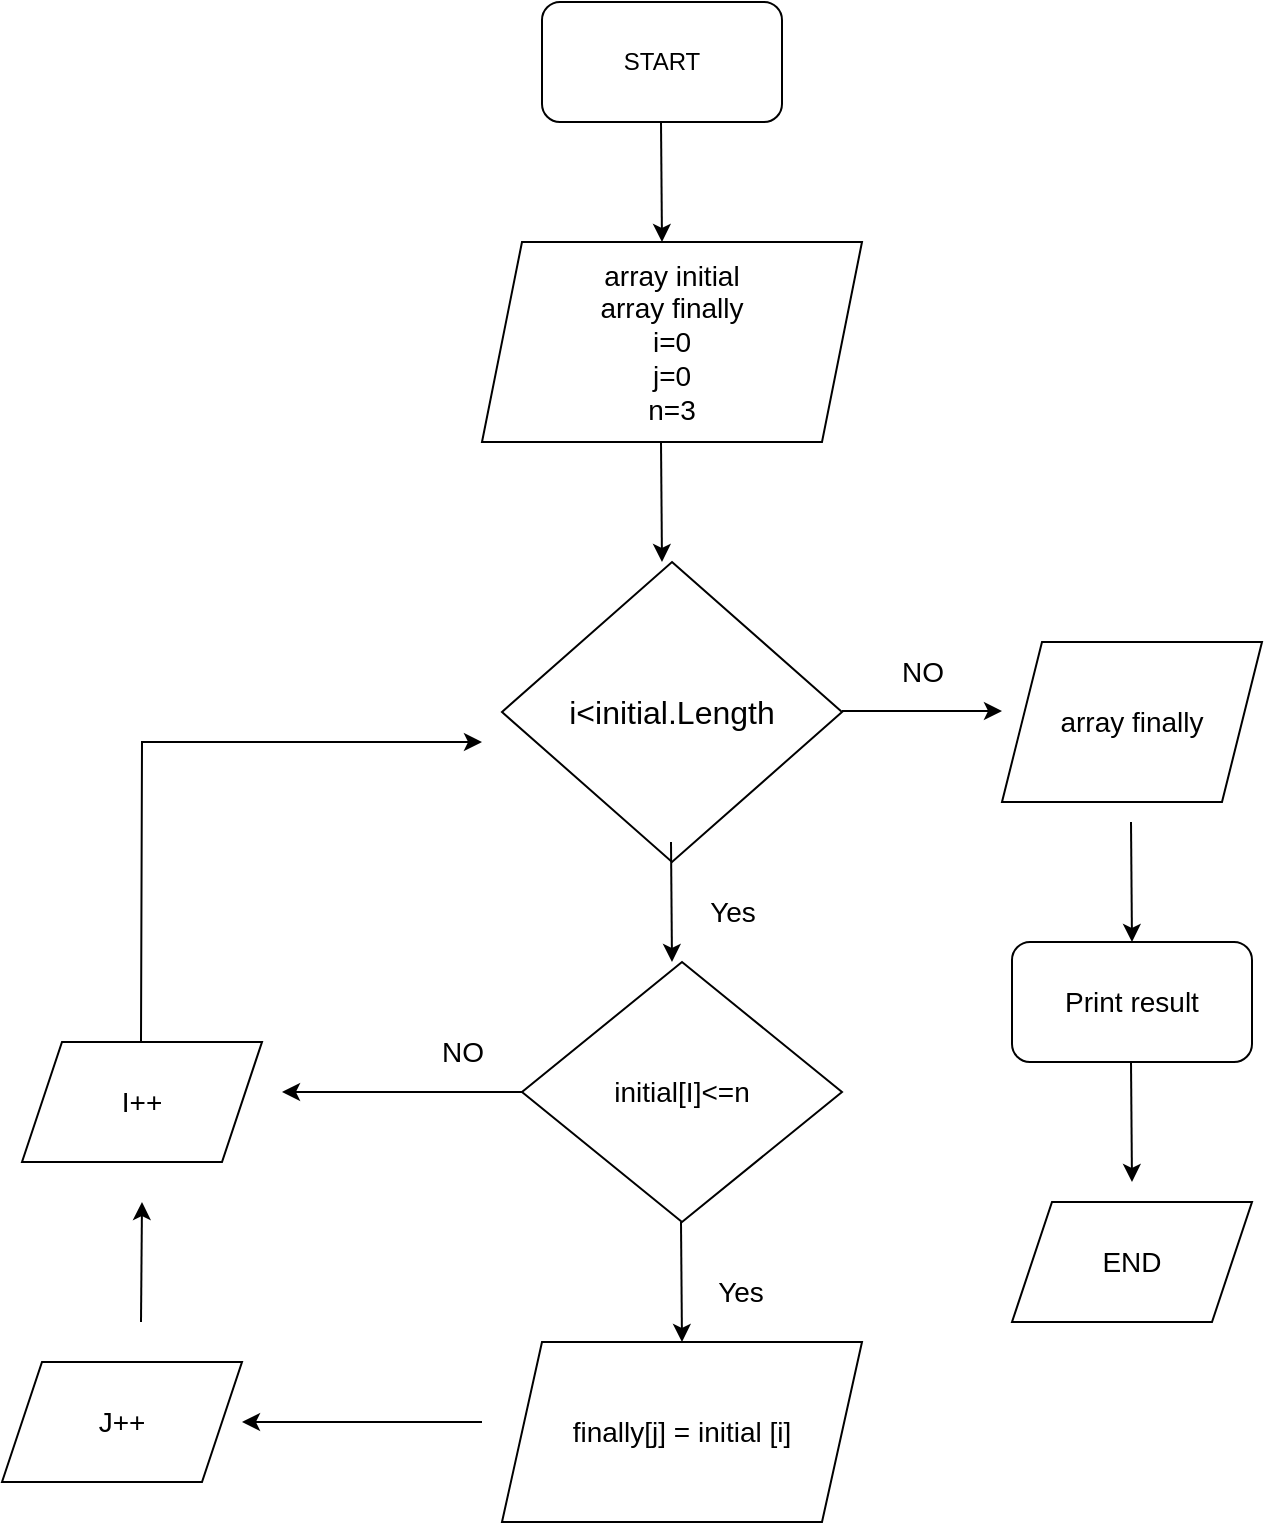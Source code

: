 <mxfile version="20.6.0" type="device"><diagram id="NP7OOHrIWIijFso-i-qr" name="Страница 1"><mxGraphModel dx="1422" dy="789" grid="1" gridSize="10" guides="1" tooltips="1" connect="1" arrows="1" fold="1" page="1" pageScale="1" pageWidth="827" pageHeight="1169" math="0" shadow="0"><root><mxCell id="0"/><mxCell id="1" parent="0"/><mxCell id="Qe4bFCyKXVu2-Jj3GMBM-1" value="START&lt;br&gt;" style="rounded=1;whiteSpace=wrap;html=1;" vertex="1" parent="1"><mxGeometry x="340" y="40" width="120" height="60" as="geometry"/></mxCell><mxCell id="Qe4bFCyKXVu2-Jj3GMBM-2" value="" style="endArrow=classic;html=1;rounded=0;" edge="1" parent="1"><mxGeometry width="50" height="50" relative="1" as="geometry"><mxPoint x="399.5" y="100" as="sourcePoint"/><mxPoint x="400" y="160" as="targetPoint"/></mxGeometry></mxCell><mxCell id="Qe4bFCyKXVu2-Jj3GMBM-3" value="&lt;font style=&quot;font-size: 14px;&quot;&gt;array initial&lt;br&gt;array finally&lt;br&gt;i=0&lt;br&gt;j=0&lt;br&gt;n=3&lt;/font&gt;" style="shape=parallelogram;perimeter=parallelogramPerimeter;whiteSpace=wrap;html=1;fixedSize=1;" vertex="1" parent="1"><mxGeometry x="310" y="160" width="190" height="100" as="geometry"/></mxCell><mxCell id="Qe4bFCyKXVu2-Jj3GMBM-4" value="" style="endArrow=classic;html=1;rounded=0;" edge="1" parent="1"><mxGeometry width="50" height="50" relative="1" as="geometry"><mxPoint x="399.5" y="260" as="sourcePoint"/><mxPoint x="400" y="320" as="targetPoint"/></mxGeometry></mxCell><mxCell id="Qe4bFCyKXVu2-Jj3GMBM-5" value="&lt;font size=&quot;3&quot;&gt;i&amp;lt;initial.Length&lt;/font&gt;" style="rhombus;whiteSpace=wrap;html=1;" vertex="1" parent="1"><mxGeometry x="320" y="320" width="170" height="150" as="geometry"/></mxCell><mxCell id="Qe4bFCyKXVu2-Jj3GMBM-6" value="" style="endArrow=classic;html=1;rounded=0;" edge="1" parent="1"><mxGeometry width="50" height="50" relative="1" as="geometry"><mxPoint x="490" y="394.5" as="sourcePoint"/><mxPoint x="570" y="394.5" as="targetPoint"/><Array as="points"><mxPoint x="520.5" y="394.5"/></Array></mxGeometry></mxCell><mxCell id="Qe4bFCyKXVu2-Jj3GMBM-7" value="NO&lt;br&gt;" style="text;html=1;align=center;verticalAlign=middle;resizable=0;points=[];autosize=1;strokeColor=none;fillColor=none;fontSize=14;" vertex="1" parent="1"><mxGeometry x="510" y="360" width="40" height="30" as="geometry"/></mxCell><mxCell id="Qe4bFCyKXVu2-Jj3GMBM-8" value="array finally" style="shape=parallelogram;perimeter=parallelogramPerimeter;whiteSpace=wrap;html=1;fixedSize=1;fontSize=14;" vertex="1" parent="1"><mxGeometry x="570" y="360" width="130" height="80" as="geometry"/></mxCell><mxCell id="Qe4bFCyKXVu2-Jj3GMBM-9" value="" style="endArrow=classic;html=1;rounded=0;" edge="1" parent="1"><mxGeometry width="50" height="50" relative="1" as="geometry"><mxPoint x="634.5" y="450" as="sourcePoint"/><mxPoint x="635" y="510" as="targetPoint"/></mxGeometry></mxCell><mxCell id="Qe4bFCyKXVu2-Jj3GMBM-10" value="Print result" style="rounded=1;whiteSpace=wrap;html=1;fontSize=14;" vertex="1" parent="1"><mxGeometry x="575" y="510" width="120" height="60" as="geometry"/></mxCell><mxCell id="Qe4bFCyKXVu2-Jj3GMBM-11" value="initial[I]&amp;lt;=n" style="rhombus;whiteSpace=wrap;html=1;fontSize=14;" vertex="1" parent="1"><mxGeometry x="330" y="520" width="160" height="130" as="geometry"/></mxCell><mxCell id="Qe4bFCyKXVu2-Jj3GMBM-12" value="" style="endArrow=classic;html=1;rounded=0;" edge="1" parent="1"><mxGeometry width="50" height="50" relative="1" as="geometry"><mxPoint x="404.5" y="460" as="sourcePoint"/><mxPoint x="405" y="520" as="targetPoint"/></mxGeometry></mxCell><mxCell id="Qe4bFCyKXVu2-Jj3GMBM-15" value="Yes&lt;br&gt;" style="text;html=1;align=center;verticalAlign=middle;resizable=0;points=[];autosize=1;strokeColor=none;fillColor=none;fontSize=14;" vertex="1" parent="1"><mxGeometry x="410" y="480" width="50" height="30" as="geometry"/></mxCell><mxCell id="Qe4bFCyKXVu2-Jj3GMBM-16" value="finally[j] = initial [i]" style="shape=parallelogram;perimeter=parallelogramPerimeter;whiteSpace=wrap;html=1;fixedSize=1;fontSize=14;" vertex="1" parent="1"><mxGeometry x="320" y="710" width="180" height="90" as="geometry"/></mxCell><mxCell id="Qe4bFCyKXVu2-Jj3GMBM-17" value="" style="endArrow=classic;html=1;rounded=0;" edge="1" parent="1"><mxGeometry width="50" height="50" relative="1" as="geometry"><mxPoint x="409.5" y="650" as="sourcePoint"/><mxPoint x="410" y="710" as="targetPoint"/></mxGeometry></mxCell><mxCell id="Qe4bFCyKXVu2-Jj3GMBM-18" value="Yes&lt;br&gt;" style="text;html=1;align=center;verticalAlign=middle;resizable=0;points=[];autosize=1;strokeColor=none;fillColor=none;fontSize=14;" vertex="1" parent="1"><mxGeometry x="414" y="670" width="50" height="30" as="geometry"/></mxCell><mxCell id="Qe4bFCyKXVu2-Jj3GMBM-19" value="" style="endArrow=classic;html=1;rounded=0;" edge="1" parent="1"><mxGeometry width="50" height="50" relative="1" as="geometry"><mxPoint x="299.5" y="585" as="sourcePoint"/><mxPoint x="210" y="585" as="targetPoint"/><Array as="points"><mxPoint x="330" y="585"/></Array></mxGeometry></mxCell><mxCell id="Qe4bFCyKXVu2-Jj3GMBM-20" value="NO&lt;br&gt;" style="text;html=1;align=center;verticalAlign=middle;resizable=0;points=[];autosize=1;strokeColor=none;fillColor=none;fontSize=14;" vertex="1" parent="1"><mxGeometry x="280" y="550" width="40" height="30" as="geometry"/></mxCell><mxCell id="Qe4bFCyKXVu2-Jj3GMBM-22" value="" style="endArrow=classic;html=1;rounded=0;" edge="1" parent="1"><mxGeometry width="50" height="50" relative="1" as="geometry"><mxPoint x="279.5" y="750" as="sourcePoint"/><mxPoint x="190" y="750" as="targetPoint"/><Array as="points"><mxPoint x="310" y="750"/></Array></mxGeometry></mxCell><mxCell id="Qe4bFCyKXVu2-Jj3GMBM-23" value="J++" style="shape=parallelogram;perimeter=parallelogramPerimeter;whiteSpace=wrap;html=1;fixedSize=1;fontSize=14;" vertex="1" parent="1"><mxGeometry x="70" y="720" width="120" height="60" as="geometry"/></mxCell><mxCell id="Qe4bFCyKXVu2-Jj3GMBM-24" value="I++" style="shape=parallelogram;perimeter=parallelogramPerimeter;whiteSpace=wrap;html=1;fixedSize=1;fontSize=14;" vertex="1" parent="1"><mxGeometry x="80" y="560" width="120" height="60" as="geometry"/></mxCell><mxCell id="Qe4bFCyKXVu2-Jj3GMBM-25" value="" style="endArrow=classic;html=1;rounded=0;" edge="1" parent="1"><mxGeometry width="50" height="50" relative="1" as="geometry"><mxPoint x="139.5" y="700" as="sourcePoint"/><mxPoint x="140" y="640" as="targetPoint"/></mxGeometry></mxCell><mxCell id="Qe4bFCyKXVu2-Jj3GMBM-26" value="" style="endArrow=classic;html=1;rounded=0;" edge="1" parent="1"><mxGeometry width="50" height="50" relative="1" as="geometry"><mxPoint x="139.5" y="560" as="sourcePoint"/><mxPoint x="310" y="410" as="targetPoint"/><Array as="points"><mxPoint x="140" y="410"/></Array></mxGeometry></mxCell><mxCell id="Qe4bFCyKXVu2-Jj3GMBM-27" value="" style="endArrow=classic;html=1;rounded=0;" edge="1" parent="1"><mxGeometry width="50" height="50" relative="1" as="geometry"><mxPoint x="634.5" y="570" as="sourcePoint"/><mxPoint x="635" y="630" as="targetPoint"/></mxGeometry></mxCell><mxCell id="Qe4bFCyKXVu2-Jj3GMBM-28" value="END" style="shape=parallelogram;perimeter=parallelogramPerimeter;whiteSpace=wrap;html=1;fixedSize=1;fontSize=14;" vertex="1" parent="1"><mxGeometry x="575" y="640" width="120" height="60" as="geometry"/></mxCell></root></mxGraphModel></diagram></mxfile>